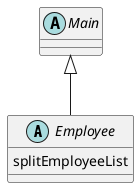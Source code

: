 @startuml
'https://plantuml.com/class-diagram

abstract class Employee {

    splitEmployeeList

}

abstract class Main {
}

Main <|-- Employee

@enduml